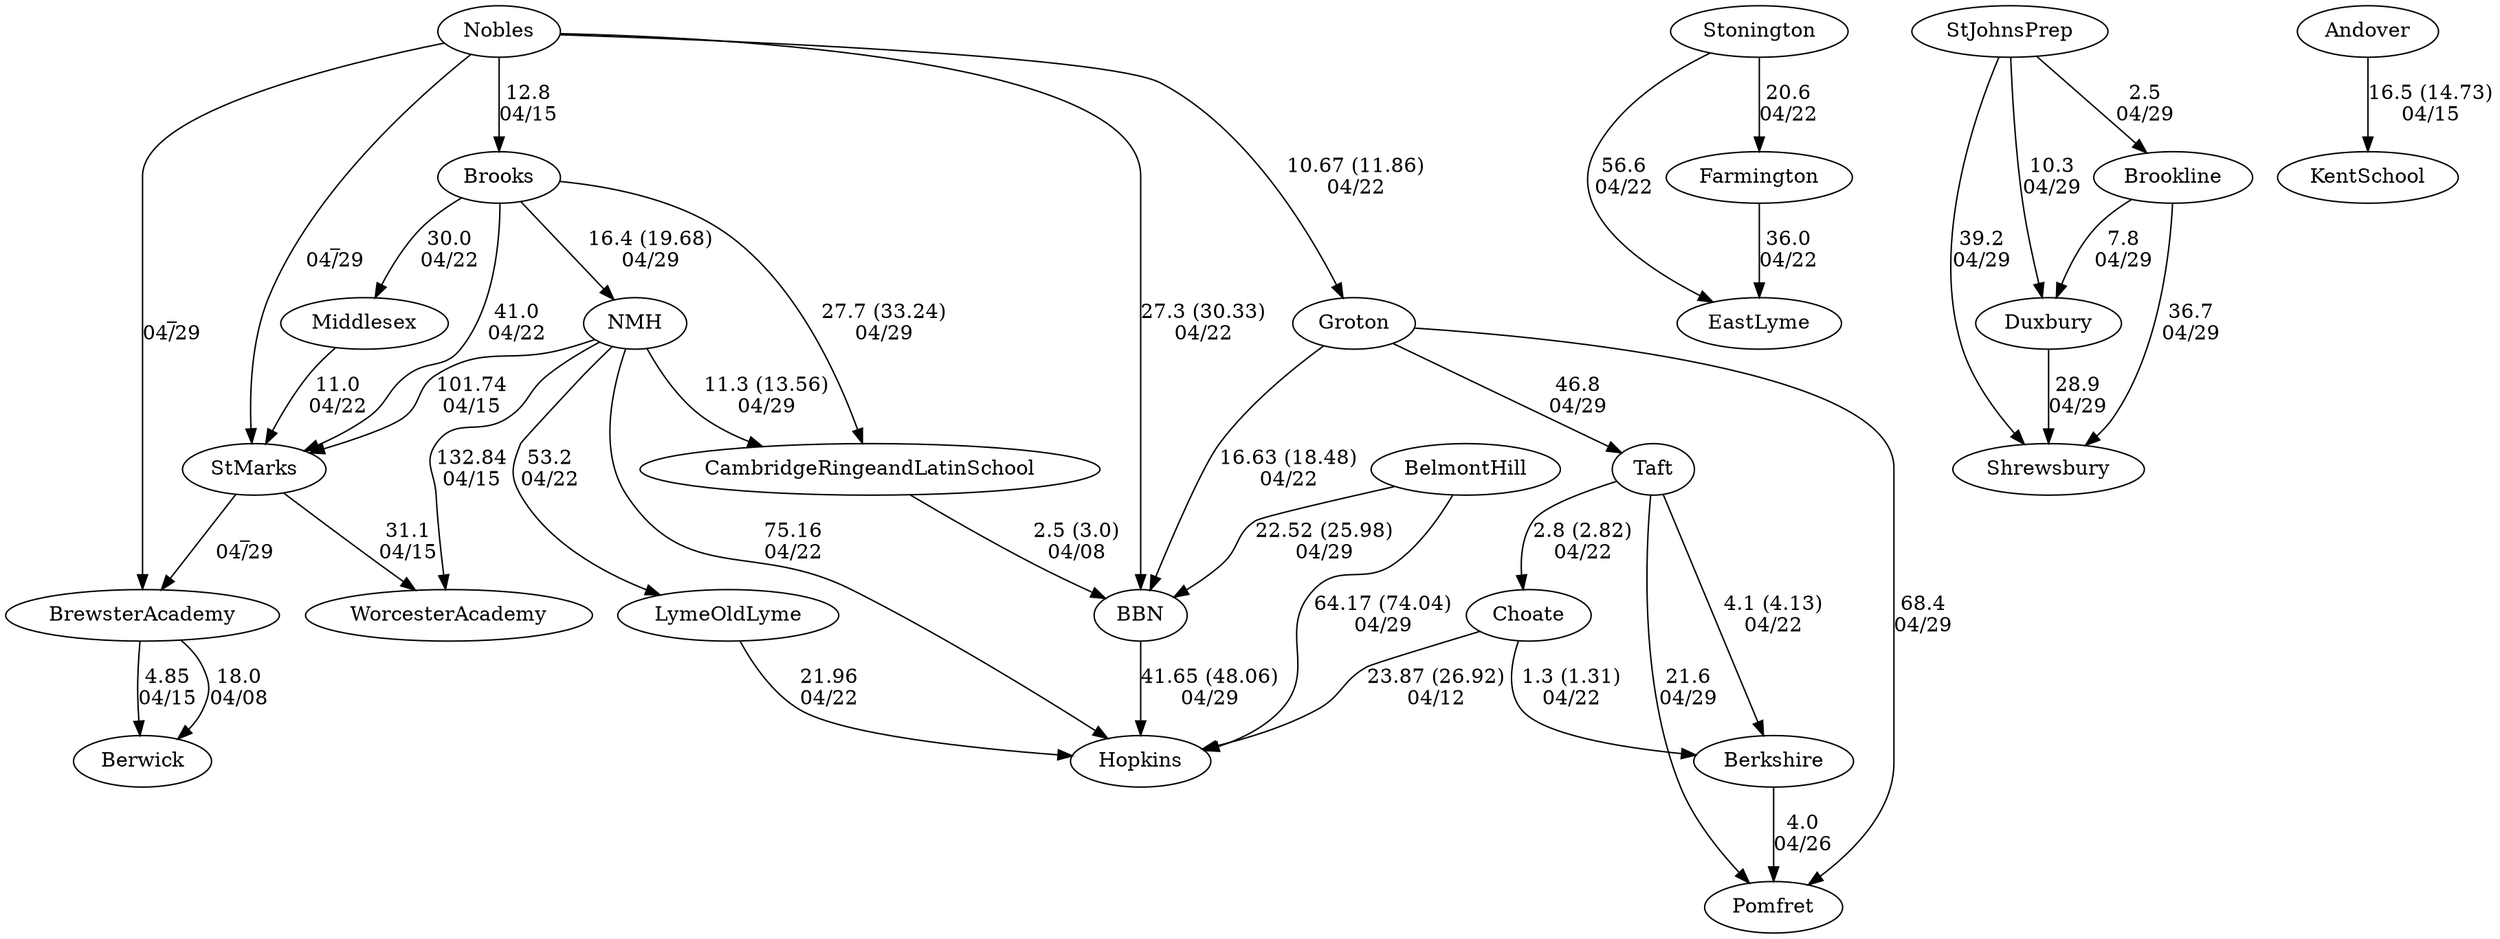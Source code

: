 digraph boys3fours {Berwick [URL="boys3foursBerwick.html"];Choate [URL="boys3foursChoate.html"];Stonington [URL="boys3foursStonington.html"];Hopkins [URL="boys3foursHopkins.html"];Groton [URL="boys3foursGroton.html"];Berkshire [URL="boys3foursBerkshire.html"];EastLyme [URL="boys3foursEastLyme.html"];Shrewsbury [URL="boys3foursShrewsbury.html"];WorcesterAcademy [URL="boys3foursWorcesterAcademy.html"];BBN [URL="boys3foursBBN.html"];CambridgeRingeandLatinSchool [URL="boys3foursCambridgeRingeandLatinSchool.html"];LymeOldLyme [URL="boys3foursLymeOldLyme.html"];Duxbury [URL="boys3foursDuxbury.html"];StMarks [URL="boys3foursStMarks.html"];Taft [URL="boys3foursTaft.html"];Brooks [URL="boys3foursBrooks.html"];Farmington [URL="boys3foursFarmington.html"];Middlesex [URL="boys3foursMiddlesex.html"];Pomfret [URL="boys3foursPomfret.html"];NMH [URL="boys3foursNMH.html"];Brookline [URL="boys3foursBrookline.html"];StJohnsPrep [URL="boys3foursStJohnsPrep.html"];Nobles [URL="boys3foursNobles.html"];BelmontHill [URL="boys3foursBelmontHill.html"];BrewsterAcademy [URL="boys3foursBrewsterAcademy.html"];KentSchool [URL="boys3foursKentSchool.html"];Andover [URL="boys3foursAndover.html"];Brooks -> Middlesex[label="30.0
04/22", weight="70", tooltip="NEIRA Boys & Girls Fours,St. Marks vs. Brooks and Middlesex			
Distance: 1500m Conditions: A perfect day at Lake Quinsigamund, just gray enough for no pleasure boats and a tailwind that picked up a bit over the course of the racing period. Comments: Race order was G1-B4-G4-B3-G3-B2-G2-B1. Most races started a length over the line except for G2. Thank you to Brooks and Middlesex for coming to Worcester for some great racing.
None", URL="http://www.row2k.com/results/resultspage.cfm?UID=36741E74C58C544410744419A91809EC&cat=5", random="random"]; 
Brooks -> StMarks[label="41.0
04/22", weight="59", tooltip="NEIRA Boys & Girls Fours,St. Marks vs. Brooks and Middlesex			
Distance: 1500m Conditions: A perfect day at Lake Quinsigamund, just gray enough for no pleasure boats and a tailwind that picked up a bit over the course of the racing period. Comments: Race order was G1-B4-G4-B3-G3-B2-G2-B1. Most races started a length over the line except for G2. Thank you to Brooks and Middlesex for coming to Worcester for some great racing.
None", URL="http://www.row2k.com/results/resultspage.cfm?UID=36741E74C58C544410744419A91809EC&cat=5", random="random"]; 
Middlesex -> StMarks[label="11.0
04/22", weight="89", tooltip="NEIRA Boys & Girls Fours,St. Marks vs. Brooks and Middlesex			
Distance: 1500m Conditions: A perfect day at Lake Quinsigamund, just gray enough for no pleasure boats and a tailwind that picked up a bit over the course of the racing period. Comments: Race order was G1-B4-G4-B3-G3-B2-G2-B1. Most races started a length over the line except for G2. Thank you to Brooks and Middlesex for coming to Worcester for some great racing.
None", URL="http://www.row2k.com/results/resultspage.cfm?UID=36741E74C58C544410744419A91809EC&cat=5", random="random"]; 
BrewsterAcademy -> Berwick[label="18.0
04/08", weight="82", tooltip="NEIRA Boys & Girls Fours,Berwick Academy vs. Brewster Academy			
Distance: Berwick Conditions: Strong head wind gusts in the first 700 meters of the race creating some chop, but generally clean conditions for early April racing. Slightly increasing wind as races progressed. Comments: Race order was Girls 1V, Boys 2V, Girls 2V*,Boys 3V, & Boys 1V**
*Please note that the Girls 2V should be considered an exhibition as there were Varsity rowers to fill out the line-ups to give younger rowers the chance to race.
**Berwick suffered breakage before the race (which could not be mended on the water), so they raced without steering.
None", URL="http://www.row2k.com/results/resultspage.cfm?UID=1244AED6B039578134601B7558C99C9B&cat=5", random="random"]; 
Berkshire -> Pomfret[label="4.0
04/26", weight="96", tooltip="NEIRA Boys Fours,Pomfret vs. Berkshire			
Distance: 1500 Conditions: No current. Slight crossing tailwind to begin (ESE ~6 to 8 MPH) that increased in speed and became more of a solid (S ~10-12 MPH) tail by the last race. Comments: Order of races: B3, B2, B1, B4. There were some girls' races between each.
None", URL="http://www.row2k.com/results/resultspage.cfm?UID=CB9AFEA5B1B59D6BB2AE6F6222405B5E&cat=1", random="random"]; 
Brooks -> NMH[label="16.4 (19.68)
04/29", weight="84", tooltip="NEIRA Boys & Girls Fours,Northfield Mount Hermon, Brooks School, Cambridge Rindge & Latin			
Distance: Approx. 1250 Conditions: Significant head current, course slightly under the full 1500 m. Calm water and occasional drizzle.
None", URL="http://www.row2k.com/results/resultspage.cfm?UID=6B0B61A81F7CAE8C8A32C8CDB18E91ED&cat=5", random="random"]; 
Brooks -> CambridgeRingeandLatinSchool[label="27.7 (33.24)
04/29", weight="73", tooltip="NEIRA Boys & Girls Fours,Northfield Mount Hermon, Brooks School, Cambridge Rindge & Latin			
Distance: Approx. 1250 Conditions: Significant head current, course slightly under the full 1500 m. Calm water and occasional drizzle.
None", URL="http://www.row2k.com/results/resultspage.cfm?UID=6B0B61A81F7CAE8C8A32C8CDB18E91ED&cat=5", random="random"]; 
NMH -> CambridgeRingeandLatinSchool[label="11.3 (13.56)
04/29", weight="89", tooltip="NEIRA Boys & Girls Fours,Northfield Mount Hermon, Brooks School, Cambridge Rindge & Latin			
Distance: Approx. 1250 Conditions: Significant head current, course slightly under the full 1500 m. Calm water and occasional drizzle.
None", URL="http://www.row2k.com/results/resultspage.cfm?UID=6B0B61A81F7CAE8C8A32C8CDB18E91ED&cat=5", random="random"]; 
BrewsterAcademy -> Berwick[label="4.85
04/15", weight="96", tooltip="NEIRA Boys & Girls Fours,Pingree, Berwick, Brewster			
Conditions: Light headwind
None", URL="http://www.row2k.com/results/resultspage.cfm?UID=2F376EE0860B29D1BF51C1CB9BB6CE32&cat=5", random="random"]; 
Choate -> Hopkins[label="23.87 (26.92)
04/12", weight="77", tooltip="NEIRA Boys & Girls Fours,Choate vs. Hopkins			
Distance: 1330m Conditions: Gusty headwind. Water remained relatively calm, but strong bursts of wind caused boats to struggle with blade control at times leading to several crabs across most races. Comments: B1 race resulted in a dead tie. We could not resolve the result even with video. Again, most races affected by strong gusts of wind.
None", URL="http://www.row2k.com/results/resultspage.cfm?UID=97CDDFE6B0BF0E6715FCA59070425D31&cat=5", random="random"]; 
Andover -> KentSchool[label="16.5 (14.73)
04/15", weight="84", tooltip="NEIRA,Kent School vs. Phillips Andover			
Distance: 1680m Conditions: Conditions varied throughout the afternoon due to a storm system moving into the valley. Slight tail current with headwinds ranging in strength from 91-12 mph in the lower boats and up to 15 mph and gusts over 25 mph in the first boat boy's race. Comments: Thank you to Andover for coming to Kent today for a great day of racing. Kudos go to all athletes for being flexible in the schedule as the threat of bad weather approached. You should not compare times between different races, as each race started at a slightly different point due to the winds.
None", URL="http://www.row2k.com/results/resultspage.cfm?UID=9D3468EE93AF1496F7E33F761C095EC5&cat=5", random="random"]; 
NMH -> StMarks[label="101.74
04/15", weight="-1", tooltip="NEIRA Boys & Girls Fours,Worcester vs. Choate, St. Mark's, Northfield Mount Hermon, Bancroft			
Distance: Worcester Academy Conditions: Sunny with minimal wind and no chop. Comments: Referee: Paul Carabillo
A special thanks to Paul, all of the coaches, and the parents who made our opening foray into the Spring '23 season a memorable and enjoyable competition.
None", URL="http://www.row2k.com/results/resultspage.cfm?UID=EACEE7F329205F77F3F7014E85F30C2B&cat=5", random="random"]; 
NMH -> WorcesterAcademy[label="132.84
04/15", weight="-32", tooltip="NEIRA Boys & Girls Fours,Worcester vs. Choate, St. Mark's, Northfield Mount Hermon, Bancroft			
Distance: Worcester Academy Conditions: Sunny with minimal wind and no chop. Comments: Referee: Paul Carabillo
A special thanks to Paul, all of the coaches, and the parents who made our opening foray into the Spring '23 season a memorable and enjoyable competition.
None", URL="http://www.row2k.com/results/resultspage.cfm?UID=EACEE7F329205F77F3F7014E85F30C2B&cat=5", random="random"]; 
StMarks -> WorcesterAcademy[label="31.1
04/15", weight="69", tooltip="NEIRA Boys & Girls Fours,Worcester vs. Choate, St. Mark's, Northfield Mount Hermon, Bancroft			
Distance: Worcester Academy Conditions: Sunny with minimal wind and no chop. Comments: Referee: Paul Carabillo
A special thanks to Paul, all of the coaches, and the parents who made our opening foray into the Spring '23 season a memorable and enjoyable competition.
None", URL="http://www.row2k.com/results/resultspage.cfm?UID=EACEE7F329205F77F3F7014E85F30C2B&cat=5", random="random"]; 
CambridgeRingeandLatinSchool -> BBN[label="2.5 (3.0)
04/08", weight="98", tooltip="NEIRA Boys & Girls Fours,Cambridge Mayor's Cup: CRLS vs. BB&N			
Distance: 1250 m Conditions: Brisk but bright and sunny, 10-15 mph cross-tail wind, becoming more cross and less tail over the afternoon. Order of races was boys/girls, 4/5V, 3V, 2V, 1V. Comments: All floating starts. Boys' 4/5V race started 1+ length over the line. 
The Mayor's Cup trophies for the 1V races stay with BB&N (boys) and CRLS (girls).
Thanks to BB&N and congratulations to all for a great day of early season racing!
None", URL="http://www.row2k.com/results/resultspage.cfm?UID=F97C64017C4CB0D51F42090A16048CB5&cat=5", random="random"]; 
NMH -> LymeOldLyme[label="53.2
04/22", weight="47", tooltip="NEIRA Boys & Girls Fours,Hopkins vs. Lyme/OldLyme, Northfield Mount Hermon			
Distance: 1500 Conditions: Floating start made the overall distance vary slightly. Overcast, with strong gusty cross headwind worsening from 9 to 14 mph in the later races, significant chop in the first third of the course. Comments: Top boats raced first followed by lower boats. Lyme/Old Lyme B3 and G4, Hopkins G3 and G4 boats were novices. Wet launch at 56F water stirred excitement! Challenging conditions caused Hopkins B3 and G3 boats, LOL G2, G3, and G4 to miss the turn buoys and row a shorter course. Thank you, LOL and NMH for coming to our home river. We look forward to hosting you again next year!
None", URL="http://www.row2k.com/results/resultspage.cfm?UID=7DACB26F9E928DE698D64A71662AA737&cat=5", random="random"]; 
NMH -> Hopkins[label="75.16
04/22", weight="25", tooltip="NEIRA Boys & Girls Fours,Hopkins vs. Lyme/OldLyme, Northfield Mount Hermon			
Distance: 1500 Conditions: Floating start made the overall distance vary slightly. Overcast, with strong gusty cross headwind worsening from 9 to 14 mph in the later races, significant chop in the first third of the course. Comments: Top boats raced first followed by lower boats. Lyme/Old Lyme B3 and G4, Hopkins G3 and G4 boats were novices. Wet launch at 56F water stirred excitement! Challenging conditions caused Hopkins B3 and G3 boats, LOL G2, G3, and G4 to miss the turn buoys and row a shorter course. Thank you, LOL and NMH for coming to our home river. We look forward to hosting you again next year!
None", URL="http://www.row2k.com/results/resultspage.cfm?UID=7DACB26F9E928DE698D64A71662AA737&cat=5", random="random"]; 
LymeOldLyme -> Hopkins[label="21.96
04/22", weight="79", tooltip="NEIRA Boys & Girls Fours,Hopkins vs. Lyme/OldLyme, Northfield Mount Hermon			
Distance: 1500 Conditions: Floating start made the overall distance vary slightly. Overcast, with strong gusty cross headwind worsening from 9 to 14 mph in the later races, significant chop in the first third of the course. Comments: Top boats raced first followed by lower boats. Lyme/Old Lyme B3 and G4, Hopkins G3 and G4 boats were novices. Wet launch at 56F water stirred excitement! Challenging conditions caused Hopkins B3 and G3 boats, LOL G2, G3, and G4 to miss the turn buoys and row a shorter course. Thank you, LOL and NMH for coming to our home river. We look forward to hosting you again next year!
None", URL="http://www.row2k.com/results/resultspage.cfm?UID=7DACB26F9E928DE698D64A71662AA737&cat=5", random="random"]; 
Groton -> Taft[label="46.8
04/29", weight="54", tooltip="NEIRA Boys Fours,Pomfret v. Groton, Taft			
Distance: 1500M Conditions: No current. Occasional gusty cross/side wind of ~8-13 MPH throughout the races. Winds may have picked up just a bit as races progressed but it was variable throughout. Comments: Races alternated with girls. Order of boys races: B3, B4, B5, B2, B1.
None", URL="http://www.row2k.com/results/resultspage.cfm?UID=06436C78C6DB17E1D158607A2B127B2B&cat=1", random="random"]; 
Groton -> Pomfret[label="68.4
04/29", weight="32", tooltip="NEIRA Boys Fours,Pomfret v. Groton, Taft			
Distance: 1500M Conditions: No current. Occasional gusty cross/side wind of ~8-13 MPH throughout the races. Winds may have picked up just a bit as races progressed but it was variable throughout. Comments: Races alternated with girls. Order of boys races: B3, B4, B5, B2, B1.
None", URL="http://www.row2k.com/results/resultspage.cfm?UID=06436C78C6DB17E1D158607A2B127B2B&cat=1", random="random"]; 
Taft -> Pomfret[label="21.6
04/29", weight="79", tooltip="NEIRA Boys Fours,Pomfret v. Groton, Taft			
Distance: 1500M Conditions: No current. Occasional gusty cross/side wind of ~8-13 MPH throughout the races. Winds may have picked up just a bit as races progressed but it was variable throughout. Comments: Races alternated with girls. Order of boys races: B3, B4, B5, B2, B1.
None", URL="http://www.row2k.com/results/resultspage.cfm?UID=06436C78C6DB17E1D158607A2B127B2B&cat=1", random="random"]; 
Nobles -> Brooks[label="12.8
04/15", weight="88", tooltip="NEIRA Boys & Girls Fours,Brooks vs. Nobles			
Distance: 1500 Conditions: Moderate headwind throughout (5-8 mph) with some variability from race to race. Light chop. Comments: A beautiful day for early-spring racing. Thanks to a flexible, enthusiastic and impressive Nobles squad for making the trip up to Brooks. Good, clean racing across the board. Note that B4 and B5 were both started with their sterns on the starting line. 
Good luck Nobles on your season.
None", URL="http://www.row2k.com/results/resultspage.cfm?UID=6A52C3E2752BC9A886C53C3D6E7D2794&cat=5", random="random"]; 
BelmontHill -> BBN[label="22.52 (25.98)
04/29", weight="78", tooltip="NEIRA Boys Fours,BB&N vs. Belmont Hill (Ducey Cup) and Hopkins School			
Distance: 1300 Conditions: Light crossing head wind at the start, stayed consistent for all races. Comments: A good day of racing by all teams. Belmont Hill retained the Ducey Cup vs. BB&N. Thanks to Hopkins for making the trip up to race.
None", URL="http://www.row2k.com/results/resultspage.cfm?UID=098FB6A7F940591856B933CC2DE13937&cat=1", random="random"]; 
BelmontHill -> Hopkins[label="64.17 (74.04)
04/29", weight="36", tooltip="NEIRA Boys Fours,BB&N vs. Belmont Hill (Ducey Cup) and Hopkins School			
Distance: 1300 Conditions: Light crossing head wind at the start, stayed consistent for all races. Comments: A good day of racing by all teams. Belmont Hill retained the Ducey Cup vs. BB&N. Thanks to Hopkins for making the trip up to race.
None", URL="http://www.row2k.com/results/resultspage.cfm?UID=098FB6A7F940591856B933CC2DE13937&cat=1", random="random"]; 
BBN -> Hopkins[label="41.65 (48.06)
04/29", weight="59", tooltip="NEIRA Boys Fours,BB&N vs. Belmont Hill (Ducey Cup) and Hopkins School			
Distance: 1300 Conditions: Light crossing head wind at the start, stayed consistent for all races. Comments: A good day of racing by all teams. Belmont Hill retained the Ducey Cup vs. BB&N. Thanks to Hopkins for making the trip up to race.
None", URL="http://www.row2k.com/results/resultspage.cfm?UID=098FB6A7F940591856B933CC2DE13937&cat=1", random="random"]; 
Nobles -> Groton[label="10.67 (11.86)
04/22", weight="90", tooltip="NEIRA Boys Fours,BB&N boys vs Groton, Nobles			
Distance: 1350m Conditions: moderate cross from port, slightly head
Coming from Cambridge meant course was sheltered and had mostly flat water Comments: BB&Ns 4th boat popped an oarlock and lost the oar at about 750m down, forcing them to come to a complete stop to replace the oar before continuing
None", URL="http://www.row2k.com/results/resultspage.cfm?UID=5ADF955E3E04E3F90ADAD1AA29C35140&cat=1", random="random"]; 
Nobles -> BBN[label="27.3 (30.33)
04/22", weight="73", tooltip="NEIRA Boys Fours,BB&N boys vs Groton, Nobles			
Distance: 1350m Conditions: moderate cross from port, slightly head
Coming from Cambridge meant course was sheltered and had mostly flat water Comments: BB&Ns 4th boat popped an oarlock and lost the oar at about 750m down, forcing them to come to a complete stop to replace the oar before continuing
None", URL="http://www.row2k.com/results/resultspage.cfm?UID=5ADF955E3E04E3F90ADAD1AA29C35140&cat=1", random="random"]; 
Groton -> BBN[label="16.63 (18.48)
04/22", weight="84", tooltip="NEIRA Boys Fours,BB&N boys vs Groton, Nobles			
Distance: 1350m Conditions: moderate cross from port, slightly head
Coming from Cambridge meant course was sheltered and had mostly flat water Comments: BB&Ns 4th boat popped an oarlock and lost the oar at about 750m down, forcing them to come to a complete stop to replace the oar before continuing
None", URL="http://www.row2k.com/results/resultspage.cfm?UID=5ADF955E3E04E3F90ADAD1AA29C35140&cat=1", random="random"]; 
Nobles -> StMarks[label="_
04/29", weight="99", tooltip="NEIRA Boys & Girls Fours,St. Marks vs. Nobles, Brewster & NCDS			
Distance: 1500m Conditions: Great conditions on Lake Q - 8-10mph crosswind at beginning of races, tapering to 6-8mph by end of the racing. Very nice water. Comments: Races were started within 10m of the line (before or after), except for G1 which was over a boat length over the line. Thank you to all the visiting coaches who helped on the water today with timing and marshaling. The rain held off and we had a great afternoon of racing.
None", URL="http://www.row2k.com/results/resultspage.cfm?UID=ECC2D848FD3B652027FAF8EF8C359ADE&cat=5", random="random"]; 
Nobles -> BrewsterAcademy[label="_
04/29", weight="99", tooltip="NEIRA Boys & Girls Fours,St. Marks vs. Nobles, Brewster & NCDS			
Distance: 1500m Conditions: Great conditions on Lake Q - 8-10mph crosswind at beginning of races, tapering to 6-8mph by end of the racing. Very nice water. Comments: Races were started within 10m of the line (before or after), except for G1 which was over a boat length over the line. Thank you to all the visiting coaches who helped on the water today with timing and marshaling. The rain held off and we had a great afternoon of racing.
None", URL="http://www.row2k.com/results/resultspage.cfm?UID=ECC2D848FD3B652027FAF8EF8C359ADE&cat=5", random="random"]; 
StMarks -> BrewsterAcademy[label="_
04/29", weight="99", tooltip="NEIRA Boys & Girls Fours,St. Marks vs. Nobles, Brewster & NCDS			
Distance: 1500m Conditions: Great conditions on Lake Q - 8-10mph crosswind at beginning of races, tapering to 6-8mph by end of the racing. Very nice water. Comments: Races were started within 10m of the line (before or after), except for G1 which was over a boat length over the line. Thank you to all the visiting coaches who helped on the water today with timing and marshaling. The rain held off and we had a great afternoon of racing.
None", URL="http://www.row2k.com/results/resultspage.cfm?UID=ECC2D848FD3B652027FAF8EF8C359ADE&cat=5", random="random"]; 
Stonington -> Farmington[label="20.6
04/22", weight="80", tooltip="NEIRA,Stonington, East Lyme, Farmington			
Distance: 1500m Conditions: Strong cross wind throughout racing , slight headwind. Tide incoming against course for boys 1v, none for girls 1v and outgoing with course rest of races. Not comparable times across races. Comments: Novice races were 1000m. In the girls 2v race, a Farmington rower’s oar came out of the oarlock in the last 250m of the race. In the boys novice, East Lyme caught a crab off the start. Stonington and East Lyme raced an exhibition 4+ event. 
Thank you so much to East Lyme and Farmington for making the trip to Mystic!
None", URL="http://www.row2k.com/results/resultspage.cfm?UID=25FA49DE911995B33DFB62505A5976D4&cat=5", random="random"]; 
Stonington -> EastLyme[label="56.6
04/22", weight="44", tooltip="NEIRA,Stonington, East Lyme, Farmington			
Distance: 1500m Conditions: Strong cross wind throughout racing , slight headwind. Tide incoming against course for boys 1v, none for girls 1v and outgoing with course rest of races. Not comparable times across races. Comments: Novice races were 1000m. In the girls 2v race, a Farmington rower’s oar came out of the oarlock in the last 250m of the race. In the boys novice, East Lyme caught a crab off the start. Stonington and East Lyme raced an exhibition 4+ event. 
Thank you so much to East Lyme and Farmington for making the trip to Mystic!
None", URL="http://www.row2k.com/results/resultspage.cfm?UID=25FA49DE911995B33DFB62505A5976D4&cat=5", random="random"]; 
Farmington -> EastLyme[label="36.0
04/22", weight="64", tooltip="NEIRA,Stonington, East Lyme, Farmington			
Distance: 1500m Conditions: Strong cross wind throughout racing , slight headwind. Tide incoming against course for boys 1v, none for girls 1v and outgoing with course rest of races. Not comparable times across races. Comments: Novice races were 1000m. In the girls 2v race, a Farmington rower’s oar came out of the oarlock in the last 250m of the race. In the boys novice, East Lyme caught a crab off the start. Stonington and East Lyme raced an exhibition 4+ event. 
Thank you so much to East Lyme and Farmington for making the trip to Mystic!
None", URL="http://www.row2k.com/results/resultspage.cfm?UID=25FA49DE911995B33DFB62505A5976D4&cat=5", random="random"]; 
Taft -> Choate[label="2.8 (2.82)
04/22", weight="98", tooltip="NEIRA Boys & Girls Fours,Berkshire v. Taft & Choate			
Distance: 1490 M Conditions: Overcast, mid-50s. Variable, gusty wind; crosswind to quartering tail, 10-12 mph; mostly affecting latter half of the course. Comments: Great to have all three programs racing together again for the first time since 2019. Thanks to Choate and Taft for traveling and handling facilities issues.
None", URL="http://www.row2k.com/results/resultspage.cfm?UID=419D79B320ADFC7347A405B1AF3C51F0&cat=5", random="random"]; 
Taft -> Berkshire[label="4.1 (4.13)
04/22", weight="96", tooltip="NEIRA Boys & Girls Fours,Berkshire v. Taft & Choate			
Distance: 1490 M Conditions: Overcast, mid-50s. Variable, gusty wind; crosswind to quartering tail, 10-12 mph; mostly affecting latter half of the course. Comments: Great to have all three programs racing together again for the first time since 2019. Thanks to Choate and Taft for traveling and handling facilities issues.
None", URL="http://www.row2k.com/results/resultspage.cfm?UID=419D79B320ADFC7347A405B1AF3C51F0&cat=5", random="random"]; 
Choate -> Berkshire[label="1.3 (1.31)
04/22", weight="99", tooltip="NEIRA Boys & Girls Fours,Berkshire v. Taft & Choate			
Distance: 1490 M Conditions: Overcast, mid-50s. Variable, gusty wind; crosswind to quartering tail, 10-12 mph; mostly affecting latter half of the course. Comments: Great to have all three programs racing together again for the first time since 2019. Thanks to Choate and Taft for traveling and handling facilities issues.
None", URL="http://www.row2k.com/results/resultspage.cfm?UID=419D79B320ADFC7347A405B1AF3C51F0&cat=5", random="random"]; 
StJohnsPrep -> Brookline[label="2.5
04/29", weight="98", tooltip="NEIRA,Quinsigamond Cup			
Distance: 1500 Meters Conditions: Cross wind from Lane 6 with Variable Head/Tail wind Comments: Races were floating starts, please do no compare times. In the G4, there was a restart about 250 meters over the line. A special thank you to St. John's and Shrewsbury for hosting the day.
None", URL="http://www.row2k.com/results/resultspage.cfm?UID=1D682CBC1FCE36890658D2D28FE95424&cat=5", random="random"]; 
StJohnsPrep -> Duxbury[label="10.3
04/29", weight="90", tooltip="NEIRA,Quinsigamond Cup			
Distance: 1500 Meters Conditions: Cross wind from Lane 6 with Variable Head/Tail wind Comments: Races were floating starts, please do no compare times. In the G4, there was a restart about 250 meters over the line. A special thank you to St. John's and Shrewsbury for hosting the day.
None", URL="http://www.row2k.com/results/resultspage.cfm?UID=1D682CBC1FCE36890658D2D28FE95424&cat=5", random="random"]; 
StJohnsPrep -> Shrewsbury[label="39.2
04/29", weight="61", tooltip="NEIRA,Quinsigamond Cup			
Distance: 1500 Meters Conditions: Cross wind from Lane 6 with Variable Head/Tail wind Comments: Races were floating starts, please do no compare times. In the G4, there was a restart about 250 meters over the line. A special thank you to St. John's and Shrewsbury for hosting the day.
None", URL="http://www.row2k.com/results/resultspage.cfm?UID=1D682CBC1FCE36890658D2D28FE95424&cat=5", random="random"]; 
Brookline -> Duxbury[label="7.8
04/29", weight="93", tooltip="NEIRA,Quinsigamond Cup			
Distance: 1500 Meters Conditions: Cross wind from Lane 6 with Variable Head/Tail wind Comments: Races were floating starts, please do no compare times. In the G4, there was a restart about 250 meters over the line. A special thank you to St. John's and Shrewsbury for hosting the day.
None", URL="http://www.row2k.com/results/resultspage.cfm?UID=1D682CBC1FCE36890658D2D28FE95424&cat=5", random="random"]; 
Brookline -> Shrewsbury[label="36.7
04/29", weight="64", tooltip="NEIRA,Quinsigamond Cup			
Distance: 1500 Meters Conditions: Cross wind from Lane 6 with Variable Head/Tail wind Comments: Races were floating starts, please do no compare times. In the G4, there was a restart about 250 meters over the line. A special thank you to St. John's and Shrewsbury for hosting the day.
None", URL="http://www.row2k.com/results/resultspage.cfm?UID=1D682CBC1FCE36890658D2D28FE95424&cat=5", random="random"]; 
Duxbury -> Shrewsbury[label="28.9
04/29", weight="72", tooltip="NEIRA,Quinsigamond Cup			
Distance: 1500 Meters Conditions: Cross wind from Lane 6 with Variable Head/Tail wind Comments: Races were floating starts, please do no compare times. In the G4, there was a restart about 250 meters over the line. A special thank you to St. John's and Shrewsbury for hosting the day.
None", URL="http://www.row2k.com/results/resultspage.cfm?UID=1D682CBC1FCE36890658D2D28FE95424&cat=5", random="random"]}